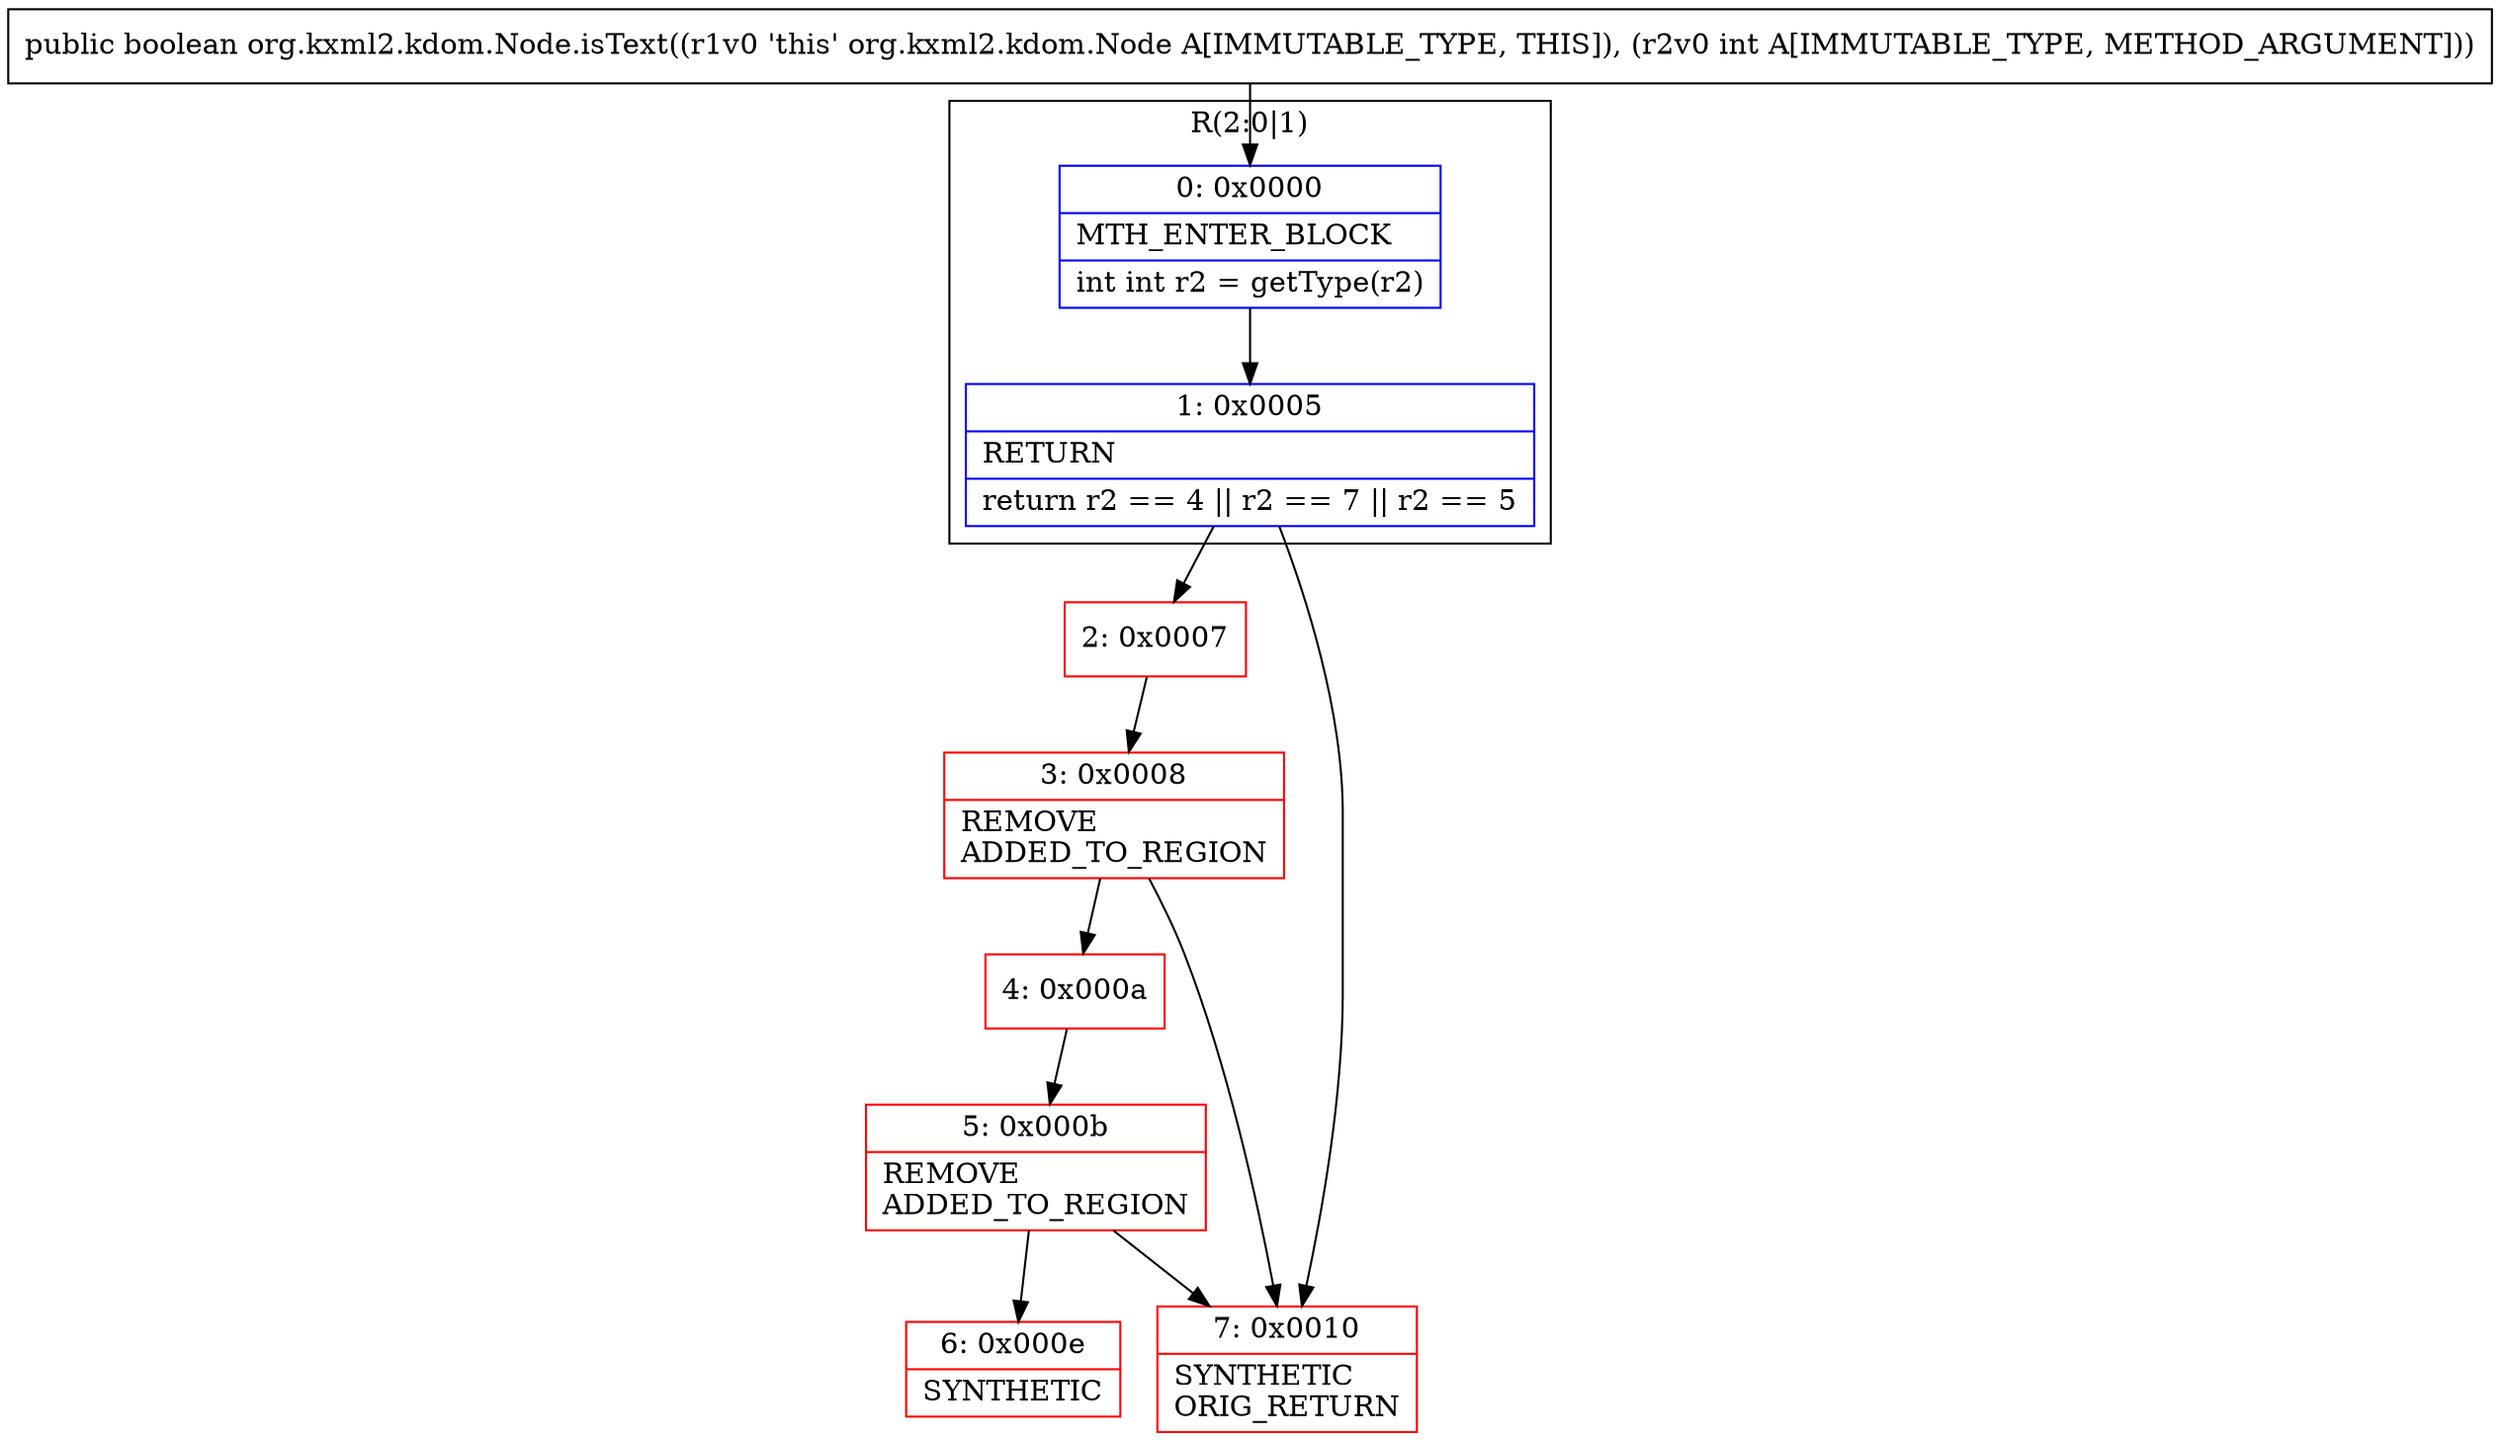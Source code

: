 digraph "CFG fororg.kxml2.kdom.Node.isText(I)Z" {
subgraph cluster_Region_110747070 {
label = "R(2:0|1)";
node [shape=record,color=blue];
Node_0 [shape=record,label="{0\:\ 0x0000|MTH_ENTER_BLOCK\l|int int r2 = getType(r2)\l}"];
Node_1 [shape=record,label="{1\:\ 0x0005|RETURN\l|return r2 == 4 \|\| r2 == 7 \|\| r2 == 5\l}"];
}
Node_2 [shape=record,color=red,label="{2\:\ 0x0007}"];
Node_3 [shape=record,color=red,label="{3\:\ 0x0008|REMOVE\lADDED_TO_REGION\l}"];
Node_4 [shape=record,color=red,label="{4\:\ 0x000a}"];
Node_5 [shape=record,color=red,label="{5\:\ 0x000b|REMOVE\lADDED_TO_REGION\l}"];
Node_6 [shape=record,color=red,label="{6\:\ 0x000e|SYNTHETIC\l}"];
Node_7 [shape=record,color=red,label="{7\:\ 0x0010|SYNTHETIC\lORIG_RETURN\l}"];
MethodNode[shape=record,label="{public boolean org.kxml2.kdom.Node.isText((r1v0 'this' org.kxml2.kdom.Node A[IMMUTABLE_TYPE, THIS]), (r2v0 int A[IMMUTABLE_TYPE, METHOD_ARGUMENT])) }"];
MethodNode -> Node_0;
Node_0 -> Node_1;
Node_1 -> Node_2;
Node_1 -> Node_7;
Node_2 -> Node_3;
Node_3 -> Node_4;
Node_3 -> Node_7;
Node_4 -> Node_5;
Node_5 -> Node_6;
Node_5 -> Node_7;
}

